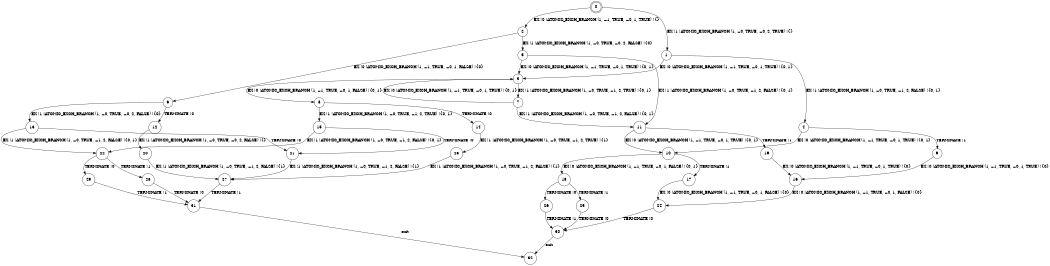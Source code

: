 digraph BCG {
size = "7, 10.5";
center = TRUE;
node [shape = circle];
0 [peripheries = 2];
0 -> 1 [label = "EX !1 !ATOMIC_EXCH_BRANCH (1, +0, TRUE, +0, 2, TRUE) !{}"];
0 -> 2 [label = "EX !0 !ATOMIC_EXCH_BRANCH (1, +1, TRUE, +0, 1, TRUE) !{}"];
1 -> 3 [label = "EX !0 !ATOMIC_EXCH_BRANCH (1, +1, TRUE, +0, 1, TRUE) !{0, 1}"];
1 -> 4 [label = "EX !1 !ATOMIC_EXCH_BRANCH (1, +0, TRUE, +1, 2, FALSE) !{0, 1}"];
2 -> 5 [label = "EX !1 !ATOMIC_EXCH_BRANCH (1, +0, TRUE, +0, 2, FALSE) !{0}"];
2 -> 6 [label = "EX !0 !ATOMIC_EXCH_BRANCH (1, +1, TRUE, +0, 1, FALSE) !{0}"];
3 -> 7 [label = "EX !1 !ATOMIC_EXCH_BRANCH (1, +0, TRUE, +1, 2, TRUE) !{0, 1}"];
3 -> 8 [label = "EX !0 !ATOMIC_EXCH_BRANCH (1, +1, TRUE, +0, 1, FALSE) !{0, 1}"];
4 -> 9 [label = "TERMINATE !1"];
4 -> 10 [label = "EX !0 !ATOMIC_EXCH_BRANCH (1, +1, TRUE, +0, 1, TRUE) !{0, 1}"];
5 -> 11 [label = "EX !1 !ATOMIC_EXCH_BRANCH (1, +0, TRUE, +1, 2, FALSE) !{0, 1}"];
5 -> 3 [label = "EX !0 !ATOMIC_EXCH_BRANCH (1, +1, TRUE, +0, 1, TRUE) !{0, 1}"];
6 -> 12 [label = "TERMINATE !0"];
6 -> 13 [label = "EX !1 !ATOMIC_EXCH_BRANCH (1, +0, TRUE, +0, 2, FALSE) !{0}"];
7 -> 11 [label = "EX !1 !ATOMIC_EXCH_BRANCH (1, +0, TRUE, +1, 2, FALSE) !{0, 1}"];
7 -> 3 [label = "EX !0 !ATOMIC_EXCH_BRANCH (1, +1, TRUE, +0, 1, TRUE) !{0, 1}"];
8 -> 14 [label = "TERMINATE !0"];
8 -> 15 [label = "EX !1 !ATOMIC_EXCH_BRANCH (1, +0, TRUE, +1, 2, TRUE) !{0, 1}"];
9 -> 16 [label = "EX !0 !ATOMIC_EXCH_BRANCH (1, +1, TRUE, +0, 1, TRUE) !{0}"];
10 -> 17 [label = "TERMINATE !1"];
10 -> 18 [label = "EX !0 !ATOMIC_EXCH_BRANCH (1, +1, TRUE, +0, 1, FALSE) !{0, 1}"];
11 -> 19 [label = "TERMINATE !1"];
11 -> 10 [label = "EX !0 !ATOMIC_EXCH_BRANCH (1, +1, TRUE, +0, 1, TRUE) !{0, 1}"];
12 -> 20 [label = "EX !1 !ATOMIC_EXCH_BRANCH (1, +0, TRUE, +0, 2, FALSE) !{}"];
13 -> 21 [label = "TERMINATE !0"];
13 -> 22 [label = "EX !1 !ATOMIC_EXCH_BRANCH (1, +0, TRUE, +1, 2, FALSE) !{0, 1}"];
14 -> 23 [label = "EX !1 !ATOMIC_EXCH_BRANCH (1, +0, TRUE, +1, 2, TRUE) !{1}"];
15 -> 21 [label = "TERMINATE !0"];
15 -> 22 [label = "EX !1 !ATOMIC_EXCH_BRANCH (1, +0, TRUE, +1, 2, FALSE) !{0, 1}"];
16 -> 24 [label = "EX !0 !ATOMIC_EXCH_BRANCH (1, +1, TRUE, +0, 1, FALSE) !{0}"];
17 -> 24 [label = "EX !0 !ATOMIC_EXCH_BRANCH (1, +1, TRUE, +0, 1, FALSE) !{0}"];
18 -> 25 [label = "TERMINATE !1"];
18 -> 26 [label = "TERMINATE !0"];
19 -> 16 [label = "EX !0 !ATOMIC_EXCH_BRANCH (1, +1, TRUE, +0, 1, TRUE) !{0}"];
20 -> 27 [label = "EX !1 !ATOMIC_EXCH_BRANCH (1, +0, TRUE, +1, 2, FALSE) !{1}"];
21 -> 27 [label = "EX !1 !ATOMIC_EXCH_BRANCH (1, +0, TRUE, +1, 2, FALSE) !{1}"];
22 -> 28 [label = "TERMINATE !1"];
22 -> 29 [label = "TERMINATE !0"];
23 -> 27 [label = "EX !1 !ATOMIC_EXCH_BRANCH (1, +0, TRUE, +1, 2, FALSE) !{1}"];
24 -> 30 [label = "TERMINATE !0"];
25 -> 30 [label = "TERMINATE !0"];
26 -> 30 [label = "TERMINATE !1"];
27 -> 31 [label = "TERMINATE !1"];
28 -> 31 [label = "TERMINATE !0"];
29 -> 31 [label = "TERMINATE !1"];
30 -> 32 [label = "exit"];
31 -> 32 [label = "exit"];
}
